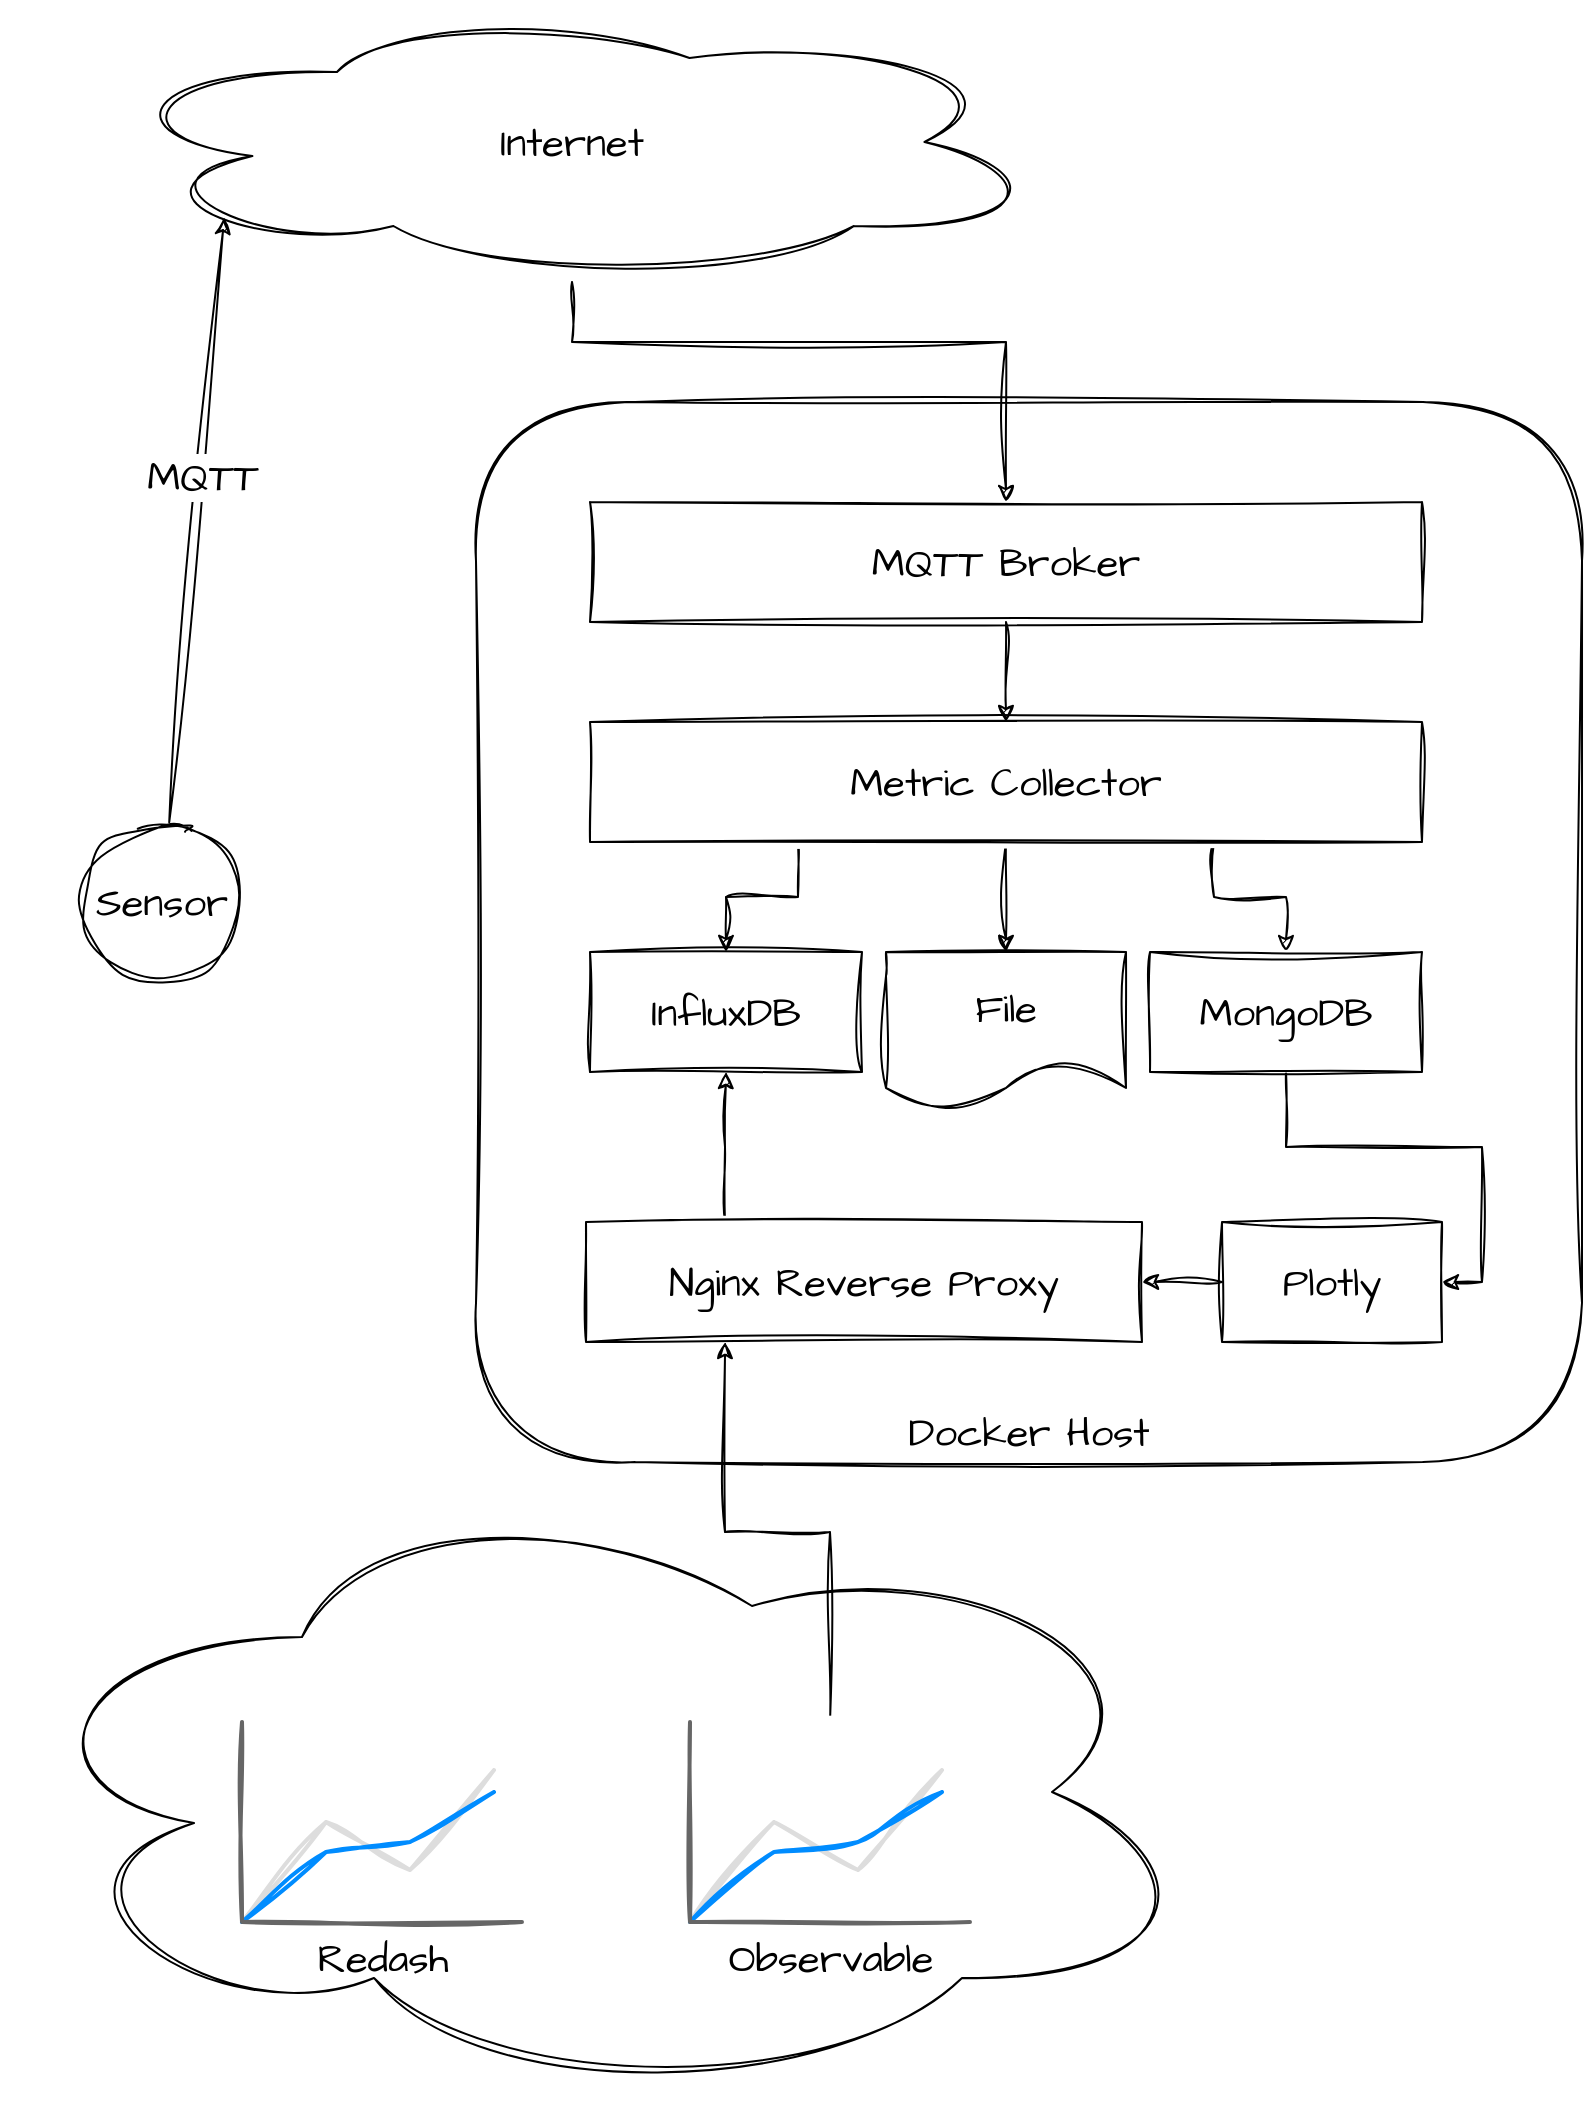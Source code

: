 <mxfile version="22.0.4" type="github">
  <diagram name="Seite-1" id="xfNeD4AvZAg8Gx9R8i6n">
    <mxGraphModel dx="1169" dy="1012" grid="1" gridSize="10" guides="1" tooltips="1" connect="1" arrows="1" fold="1" page="1" pageScale="1" pageWidth="827" pageHeight="1169" math="0" shadow="0">
      <root>
        <mxCell id="0" />
        <mxCell id="1" parent="0" />
        <mxCell id="WnUmfhlqQ6cUoQ1l-dc6-24" value="Docker Host" style="rounded=1;whiteSpace=wrap;html=1;sketch=1;hachureGap=4;jiggle=2;curveFitting=1;fontFamily=Architects Daughter;fontSource=https%3A%2F%2Ffonts.googleapis.com%2Fcss%3Ffamily%3DArchitects%2BDaughter;fontSize=20;verticalAlign=bottom;" vertex="1" parent="1">
          <mxGeometry x="237" y="270" width="553" height="530" as="geometry" />
        </mxCell>
        <mxCell id="WnUmfhlqQ6cUoQ1l-dc6-2" value="Sensor" style="ellipse;whiteSpace=wrap;html=1;aspect=fixed;sketch=1;hachureGap=4;jiggle=2;curveFitting=1;fontFamily=Architects Daughter;fontSource=https%3A%2F%2Ffonts.googleapis.com%2Fcss%3Ffamily%3DArchitects%2BDaughter;fontSize=20;" vertex="1" parent="1">
          <mxGeometry x="40" y="480" width="80" height="80" as="geometry" />
        </mxCell>
        <mxCell id="WnUmfhlqQ6cUoQ1l-dc6-3" value="Internet" style="ellipse;shape=cloud;whiteSpace=wrap;html=1;sketch=1;hachureGap=4;jiggle=2;curveFitting=1;fontFamily=Architects Daughter;fontSource=https%3A%2F%2Ffonts.googleapis.com%2Fcss%3Ffamily%3DArchitects%2BDaughter;fontSize=20;" vertex="1" parent="1">
          <mxGeometry x="50" y="70" width="470" height="140" as="geometry" />
        </mxCell>
        <mxCell id="WnUmfhlqQ6cUoQ1l-dc6-4" style="rounded=0;sketch=1;hachureGap=4;jiggle=2;curveFitting=1;orthogonalLoop=1;jettySize=auto;html=1;entryX=0.13;entryY=0.77;entryDx=0;entryDy=0;entryPerimeter=0;fontFamily=Architects Daughter;fontSource=https%3A%2F%2Ffonts.googleapis.com%2Fcss%3Ffamily%3DArchitects%2BDaughter;fontSize=16;" edge="1" parent="1" source="WnUmfhlqQ6cUoQ1l-dc6-2" target="WnUmfhlqQ6cUoQ1l-dc6-3">
          <mxGeometry relative="1" as="geometry" />
        </mxCell>
        <mxCell id="WnUmfhlqQ6cUoQ1l-dc6-5" value="MQTT" style="edgeLabel;html=1;align=center;verticalAlign=middle;resizable=0;points=[];fontSize=20;fontFamily=Architects Daughter;" vertex="1" connectable="0" parent="WnUmfhlqQ6cUoQ1l-dc6-4">
          <mxGeometry x="0.151" relative="1" as="geometry">
            <mxPoint as="offset" />
          </mxGeometry>
        </mxCell>
        <mxCell id="WnUmfhlqQ6cUoQ1l-dc6-16" style="edgeStyle=orthogonalEdgeStyle;rounded=0;sketch=1;hachureGap=4;jiggle=2;curveFitting=1;orthogonalLoop=1;jettySize=auto;html=1;fontFamily=Architects Daughter;fontSource=https%3A%2F%2Ffonts.googleapis.com%2Fcss%3Ffamily%3DArchitects%2BDaughter;fontSize=16;" edge="1" parent="1" source="WnUmfhlqQ6cUoQ1l-dc6-7" target="WnUmfhlqQ6cUoQ1l-dc6-11">
          <mxGeometry relative="1" as="geometry" />
        </mxCell>
        <mxCell id="WnUmfhlqQ6cUoQ1l-dc6-7" value="MQTT Broker" style="rounded=0;whiteSpace=wrap;html=1;sketch=1;hachureGap=4;jiggle=2;curveFitting=1;fontFamily=Architects Daughter;fontSource=https%3A%2F%2Ffonts.googleapis.com%2Fcss%3Ffamily%3DArchitects%2BDaughter;fontSize=20;" vertex="1" parent="1">
          <mxGeometry x="294" y="320" width="416" height="60" as="geometry" />
        </mxCell>
        <mxCell id="WnUmfhlqQ6cUoQ1l-dc6-17" style="edgeStyle=orthogonalEdgeStyle;rounded=0;sketch=1;hachureGap=4;jiggle=2;curveFitting=1;orthogonalLoop=1;jettySize=auto;html=1;exitX=0.25;exitY=1;exitDx=0;exitDy=0;entryX=0.5;entryY=0;entryDx=0;entryDy=0;fontFamily=Architects Daughter;fontSource=https%3A%2F%2Ffonts.googleapis.com%2Fcss%3Ffamily%3DArchitects%2BDaughter;fontSize=16;" edge="1" parent="1" source="WnUmfhlqQ6cUoQ1l-dc6-11" target="WnUmfhlqQ6cUoQ1l-dc6-12">
          <mxGeometry relative="1" as="geometry" />
        </mxCell>
        <mxCell id="WnUmfhlqQ6cUoQ1l-dc6-18" style="edgeStyle=orthogonalEdgeStyle;rounded=0;sketch=1;hachureGap=4;jiggle=2;curveFitting=1;orthogonalLoop=1;jettySize=auto;html=1;entryX=0.5;entryY=0;entryDx=0;entryDy=0;fontFamily=Architects Daughter;fontSource=https%3A%2F%2Ffonts.googleapis.com%2Fcss%3Ffamily%3DArchitects%2BDaughter;fontSize=16;" edge="1" parent="1" source="WnUmfhlqQ6cUoQ1l-dc6-11" target="WnUmfhlqQ6cUoQ1l-dc6-14">
          <mxGeometry relative="1" as="geometry" />
        </mxCell>
        <mxCell id="WnUmfhlqQ6cUoQ1l-dc6-19" style="edgeStyle=orthogonalEdgeStyle;rounded=0;sketch=1;hachureGap=4;jiggle=2;curveFitting=1;orthogonalLoop=1;jettySize=auto;html=1;fontFamily=Architects Daughter;fontSource=https%3A%2F%2Ffonts.googleapis.com%2Fcss%3Ffamily%3DArchitects%2BDaughter;fontSize=16;exitX=0.75;exitY=1;exitDx=0;exitDy=0;" edge="1" parent="1" source="WnUmfhlqQ6cUoQ1l-dc6-11" target="WnUmfhlqQ6cUoQ1l-dc6-13">
          <mxGeometry relative="1" as="geometry" />
        </mxCell>
        <mxCell id="WnUmfhlqQ6cUoQ1l-dc6-11" value="Metric Collector" style="rounded=0;whiteSpace=wrap;html=1;sketch=1;hachureGap=4;jiggle=2;curveFitting=1;fontFamily=Architects Daughter;fontSource=https%3A%2F%2Ffonts.googleapis.com%2Fcss%3Ffamily%3DArchitects%2BDaughter;fontSize=20;" vertex="1" parent="1">
          <mxGeometry x="294" y="430" width="416" height="60" as="geometry" />
        </mxCell>
        <mxCell id="WnUmfhlqQ6cUoQ1l-dc6-12" value="InfluxDB" style="rounded=0;whiteSpace=wrap;html=1;sketch=1;hachureGap=4;jiggle=2;curveFitting=1;fontFamily=Architects Daughter;fontSource=https%3A%2F%2Ffonts.googleapis.com%2Fcss%3Ffamily%3DArchitects%2BDaughter;fontSize=20;" vertex="1" parent="1">
          <mxGeometry x="294" y="545" width="136" height="60" as="geometry" />
        </mxCell>
        <mxCell id="WnUmfhlqQ6cUoQ1l-dc6-35" style="edgeStyle=orthogonalEdgeStyle;rounded=0;sketch=1;hachureGap=4;jiggle=2;curveFitting=1;orthogonalLoop=1;jettySize=auto;html=1;entryX=1;entryY=0.5;entryDx=0;entryDy=0;fontFamily=Architects Daughter;fontSource=https%3A%2F%2Ffonts.googleapis.com%2Fcss%3Ffamily%3DArchitects%2BDaughter;fontSize=16;" edge="1" parent="1" source="WnUmfhlqQ6cUoQ1l-dc6-13" target="WnUmfhlqQ6cUoQ1l-dc6-33">
          <mxGeometry relative="1" as="geometry" />
        </mxCell>
        <mxCell id="WnUmfhlqQ6cUoQ1l-dc6-13" value="MongoDB" style="rounded=0;whiteSpace=wrap;html=1;sketch=1;hachureGap=4;jiggle=2;curveFitting=1;fontFamily=Architects Daughter;fontSource=https%3A%2F%2Ffonts.googleapis.com%2Fcss%3Ffamily%3DArchitects%2BDaughter;fontSize=20;" vertex="1" parent="1">
          <mxGeometry x="574" y="545" width="136" height="60" as="geometry" />
        </mxCell>
        <mxCell id="WnUmfhlqQ6cUoQ1l-dc6-14" value="File" style="shape=document;whiteSpace=wrap;html=1;boundedLbl=1;sketch=1;hachureGap=4;jiggle=2;curveFitting=1;fontFamily=Architects Daughter;fontSource=https%3A%2F%2Ffonts.googleapis.com%2Fcss%3Ffamily%3DArchitects%2BDaughter;fontSize=20;" vertex="1" parent="1">
          <mxGeometry x="442" y="545" width="120" height="80" as="geometry" />
        </mxCell>
        <mxCell id="WnUmfhlqQ6cUoQ1l-dc6-22" style="edgeStyle=orthogonalEdgeStyle;rounded=0;sketch=1;hachureGap=4;jiggle=2;curveFitting=1;orthogonalLoop=1;jettySize=auto;html=1;entryX=0.5;entryY=1;entryDx=0;entryDy=0;fontFamily=Architects Daughter;fontSource=https%3A%2F%2Ffonts.googleapis.com%2Fcss%3Ffamily%3DArchitects%2BDaughter;fontSize=16;exitX=0.25;exitY=0;exitDx=0;exitDy=0;" edge="1" parent="1" source="WnUmfhlqQ6cUoQ1l-dc6-20" target="WnUmfhlqQ6cUoQ1l-dc6-12">
          <mxGeometry relative="1" as="geometry" />
        </mxCell>
        <mxCell id="WnUmfhlqQ6cUoQ1l-dc6-20" value="Nginx Reverse Proxy" style="rounded=0;whiteSpace=wrap;html=1;sketch=1;hachureGap=4;jiggle=2;curveFitting=1;fontFamily=Architects Daughter;fontSource=https%3A%2F%2Ffonts.googleapis.com%2Fcss%3Ffamily%3DArchitects%2BDaughter;fontSize=20;" vertex="1" parent="1">
          <mxGeometry x="292" y="680" width="278" height="60" as="geometry" />
        </mxCell>
        <mxCell id="WnUmfhlqQ6cUoQ1l-dc6-15" style="edgeStyle=orthogonalEdgeStyle;rounded=0;sketch=1;hachureGap=4;jiggle=2;curveFitting=1;orthogonalLoop=1;jettySize=auto;html=1;fontFamily=Architects Daughter;fontSource=https%3A%2F%2Ffonts.googleapis.com%2Fcss%3Ffamily%3DArchitects%2BDaughter;fontSize=16;" edge="1" parent="1" source="WnUmfhlqQ6cUoQ1l-dc6-3" target="WnUmfhlqQ6cUoQ1l-dc6-7">
          <mxGeometry relative="1" as="geometry">
            <Array as="points">
              <mxPoint x="285" y="240" />
              <mxPoint x="502" y="240" />
            </Array>
          </mxGeometry>
        </mxCell>
        <mxCell id="WnUmfhlqQ6cUoQ1l-dc6-25" value="" style="ellipse;shape=cloud;whiteSpace=wrap;html=1;sketch=1;hachureGap=4;jiggle=2;curveFitting=1;fontFamily=Architects Daughter;fontSource=https%3A%2F%2Ffonts.googleapis.com%2Fcss%3Ffamily%3DArchitects%2BDaughter;fontSize=20;" vertex="1" parent="1">
          <mxGeometry y="810" width="600" height="310" as="geometry" />
        </mxCell>
        <mxCell id="WnUmfhlqQ6cUoQ1l-dc6-28" value="Redash" style="verticalLabelPosition=bottom;shadow=0;dashed=0;align=center;html=1;verticalAlign=top;strokeWidth=1;shape=mxgraph.mockup.graphics.lineChart;strokeColor=none;strokeColor2=#666666;strokeColor3=#008cff;strokeColor4=#dddddd;sketch=1;hachureGap=4;jiggle=2;curveFitting=1;fontFamily=Architects Daughter;fontSource=https%3A%2F%2Ffonts.googleapis.com%2Fcss%3Ffamily%3DArchitects%2BDaughter;fontSize=20;" vertex="1" parent="1">
          <mxGeometry x="120" y="930" width="140" height="100" as="geometry" />
        </mxCell>
        <mxCell id="WnUmfhlqQ6cUoQ1l-dc6-38" style="edgeStyle=orthogonalEdgeStyle;rounded=0;sketch=1;hachureGap=4;jiggle=2;curveFitting=1;orthogonalLoop=1;jettySize=auto;html=1;entryX=0.25;entryY=1;entryDx=0;entryDy=0;fontFamily=Architects Daughter;fontSource=https%3A%2F%2Ffonts.googleapis.com%2Fcss%3Ffamily%3DArchitects%2BDaughter;fontSize=16;" edge="1" parent="1" source="WnUmfhlqQ6cUoQ1l-dc6-29" target="WnUmfhlqQ6cUoQ1l-dc6-20">
          <mxGeometry relative="1" as="geometry" />
        </mxCell>
        <mxCell id="WnUmfhlqQ6cUoQ1l-dc6-29" value="Observable" style="verticalLabelPosition=bottom;shadow=0;dashed=0;align=center;html=1;verticalAlign=top;strokeWidth=1;shape=mxgraph.mockup.graphics.lineChart;strokeColor=none;strokeColor2=#666666;strokeColor3=#008cff;strokeColor4=#dddddd;sketch=1;hachureGap=4;jiggle=2;curveFitting=1;fontFamily=Architects Daughter;fontSource=https%3A%2F%2Ffonts.googleapis.com%2Fcss%3Ffamily%3DArchitects%2BDaughter;fontSize=20;" vertex="1" parent="1">
          <mxGeometry x="344" y="930" width="140" height="100" as="geometry" />
        </mxCell>
        <mxCell id="WnUmfhlqQ6cUoQ1l-dc6-36" style="edgeStyle=orthogonalEdgeStyle;rounded=0;sketch=1;hachureGap=4;jiggle=2;curveFitting=1;orthogonalLoop=1;jettySize=auto;html=1;entryX=1;entryY=0.5;entryDx=0;entryDy=0;fontFamily=Architects Daughter;fontSource=https%3A%2F%2Ffonts.googleapis.com%2Fcss%3Ffamily%3DArchitects%2BDaughter;fontSize=16;" edge="1" parent="1" source="WnUmfhlqQ6cUoQ1l-dc6-33" target="WnUmfhlqQ6cUoQ1l-dc6-20">
          <mxGeometry relative="1" as="geometry" />
        </mxCell>
        <mxCell id="WnUmfhlqQ6cUoQ1l-dc6-33" value="Plotly" style="rounded=0;whiteSpace=wrap;html=1;sketch=1;hachureGap=4;jiggle=2;curveFitting=1;fontFamily=Architects Daughter;fontSource=https%3A%2F%2Ffonts.googleapis.com%2Fcss%3Ffamily%3DArchitects%2BDaughter;fontSize=20;" vertex="1" parent="1">
          <mxGeometry x="610" y="680" width="110" height="60" as="geometry" />
        </mxCell>
      </root>
    </mxGraphModel>
  </diagram>
</mxfile>
